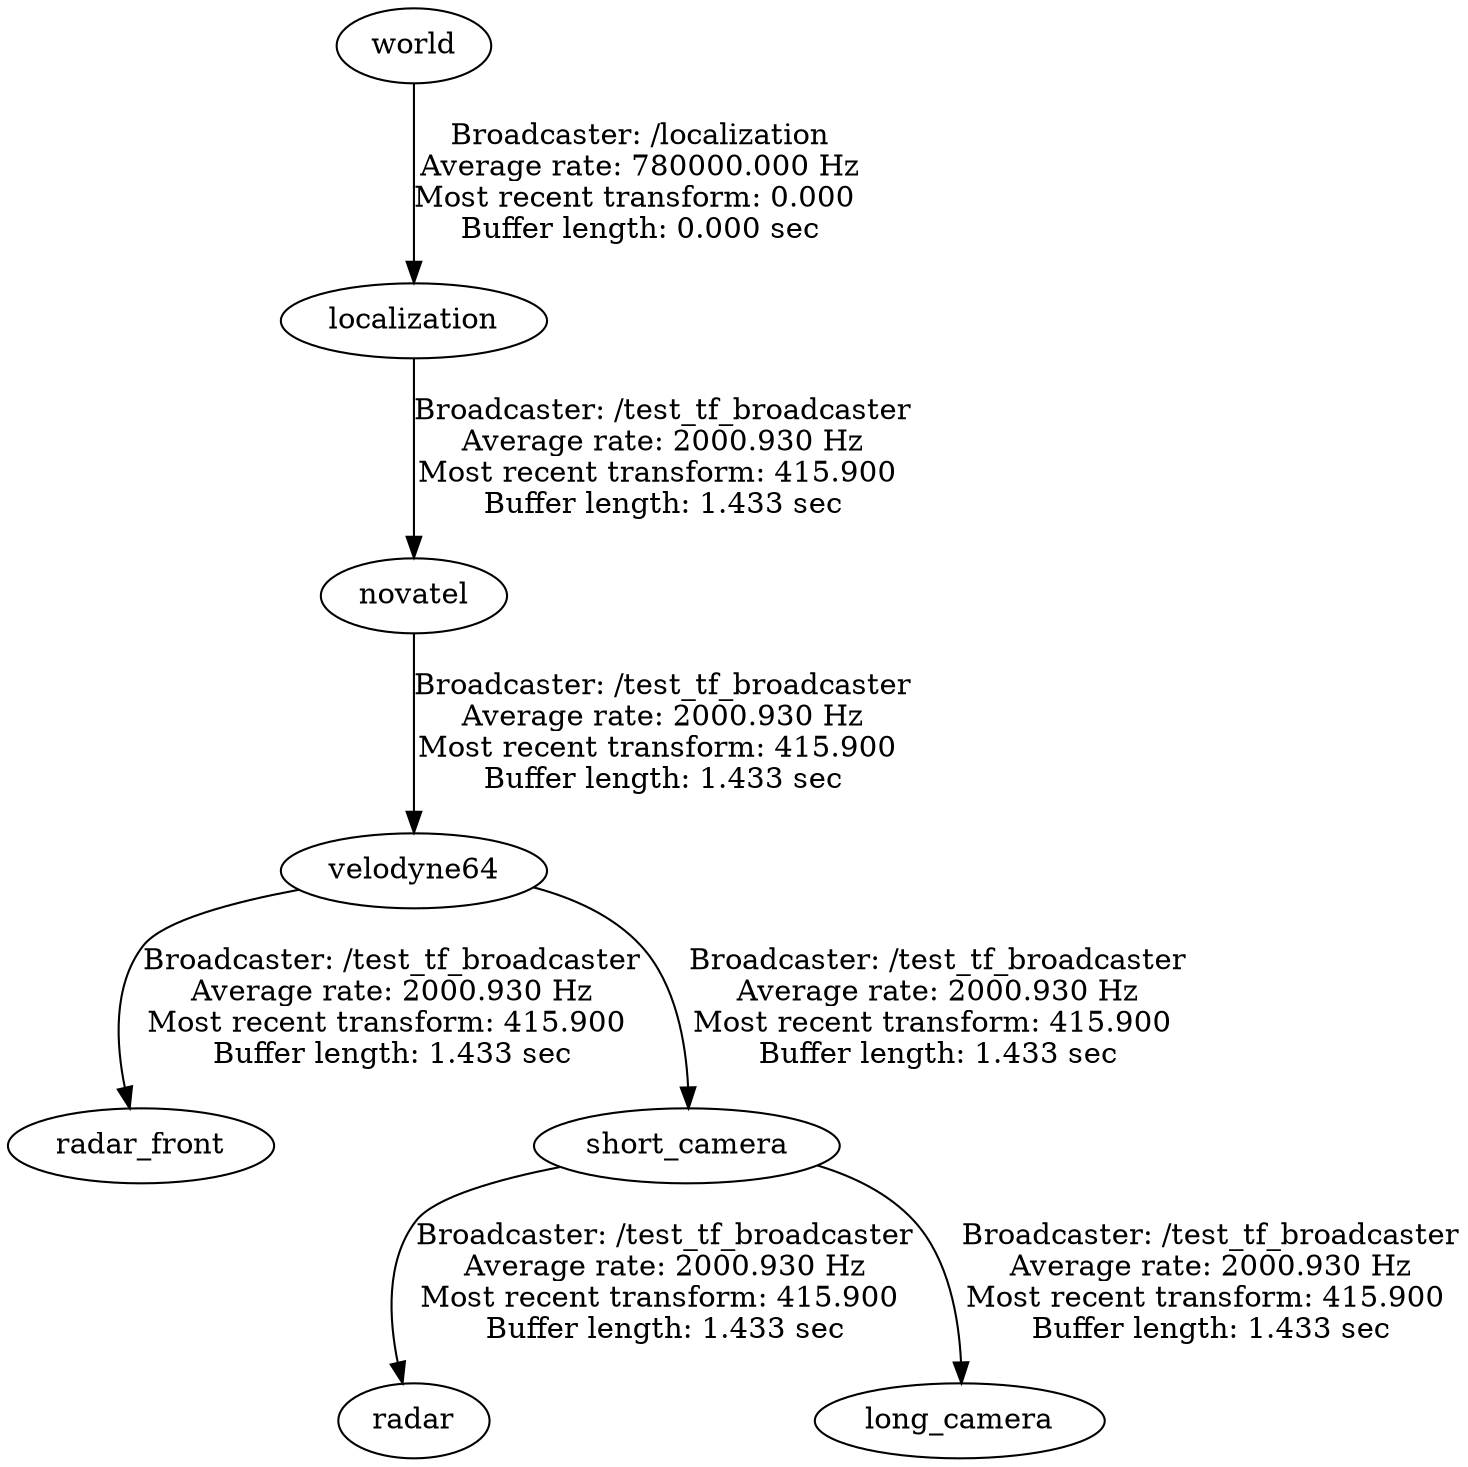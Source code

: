 digraph G {
"velodyne64" -> "radar_front"[label="Broadcaster: /test_tf_broadcaster\nAverage rate: 2000.930 Hz\nMost recent transform: 415.900 \nBuffer length: 1.433 sec\n"];
"novatel" -> "velodyne64"[label="Broadcaster: /test_tf_broadcaster\nAverage rate: 2000.930 Hz\nMost recent transform: 415.900 \nBuffer length: 1.433 sec\n"];
"short_camera" -> "radar"[label="Broadcaster: /test_tf_broadcaster\nAverage rate: 2000.930 Hz\nMost recent transform: 415.900 \nBuffer length: 1.433 sec\n"];
"velodyne64" -> "short_camera"[label="Broadcaster: /test_tf_broadcaster\nAverage rate: 2000.930 Hz\nMost recent transform: 415.900 \nBuffer length: 1.433 sec\n"];
"short_camera" -> "long_camera"[label="Broadcaster: /test_tf_broadcaster\nAverage rate: 2000.930 Hz\nMost recent transform: 415.900 \nBuffer length: 1.433 sec\n"];
"localization" -> "novatel"[label="Broadcaster: /test_tf_broadcaster\nAverage rate: 2000.930 Hz\nMost recent transform: 415.900 \nBuffer length: 1.433 sec\n"];
"world" -> "localization"[label="Broadcaster: /localization\nAverage rate: 780000.000 Hz\nMost recent transform: 0.000 \nBuffer length: 0.000 sec\n"];
}